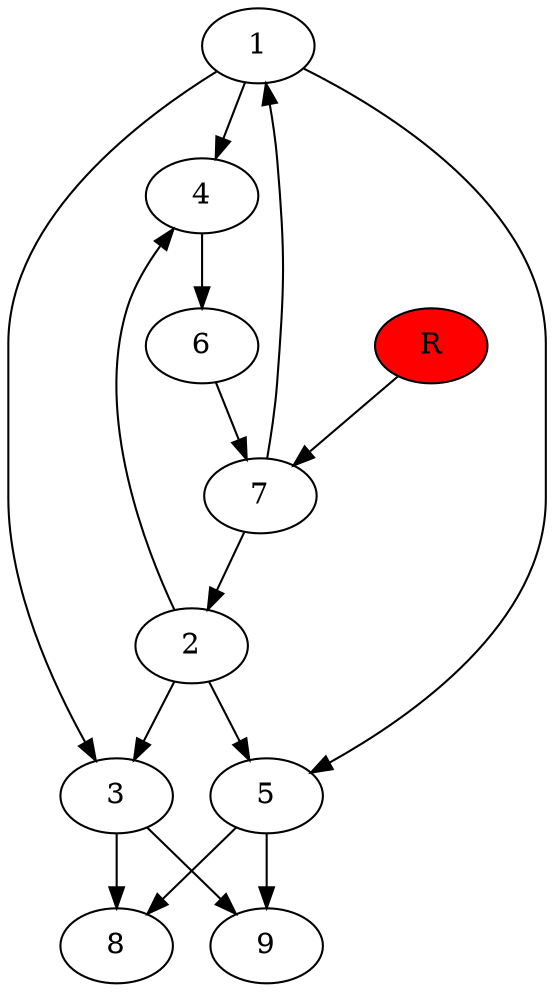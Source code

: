 digraph prb38697 {
	1
	2
	3
	4
	5
	6
	7
	8
	R [fillcolor="#ff0000" style=filled]
	1 -> 3
	1 -> 4
	1 -> 5
	2 -> 3
	2 -> 4
	2 -> 5
	3 -> 8
	3 -> 9
	4 -> 6
	5 -> 8
	5 -> 9
	6 -> 7
	7 -> 1
	7 -> 2
	R -> 7
}
